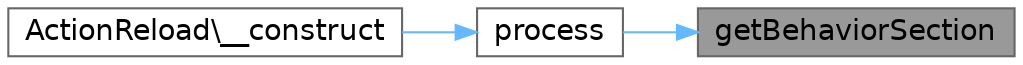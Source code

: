 digraph "getBehaviorSection"
{
 // LATEX_PDF_SIZE
  bgcolor="transparent";
  edge [fontname=Helvetica,fontsize=14,labelfontname=Helvetica,labelfontsize=14];
  node [fontname=Helvetica,fontsize=14,shape=box,height=0.2,width=0.4];
  rankdir="RL";
  Node1 [id="Node000001",label="getBehaviorSection",height=0.2,width=0.4,color="gray40", fillcolor="grey60", style="filled", fontcolor="black",tooltip=" "];
  Node1 -> Node2 [id="edge1_Node000001_Node000002",dir="back",color="steelblue1",style="solid",tooltip=" "];
  Node2 [id="Node000002",label="process",height=0.2,width=0.4,color="grey40", fillcolor="white", style="filled",URL="$d6/d32/classTplConsoleZ.html#a5b3838bb1c8bd255aa6f2d5fc48f38d5",tooltip=" "];
  Node2 -> Node3 [id="edge2_Node000002_Node000003",dir="back",color="steelblue1",style="solid",tooltip=" "];
  Node3 [id="Node000003",label="ActionReload\\__construct",height=0.2,width=0.4,color="grey40", fillcolor="white", style="filled",URL="$dd/dea/classActionReload.html#a57b60b4976a2c5d1e40f2d11aa72aa7d",tooltip=" "];
}
